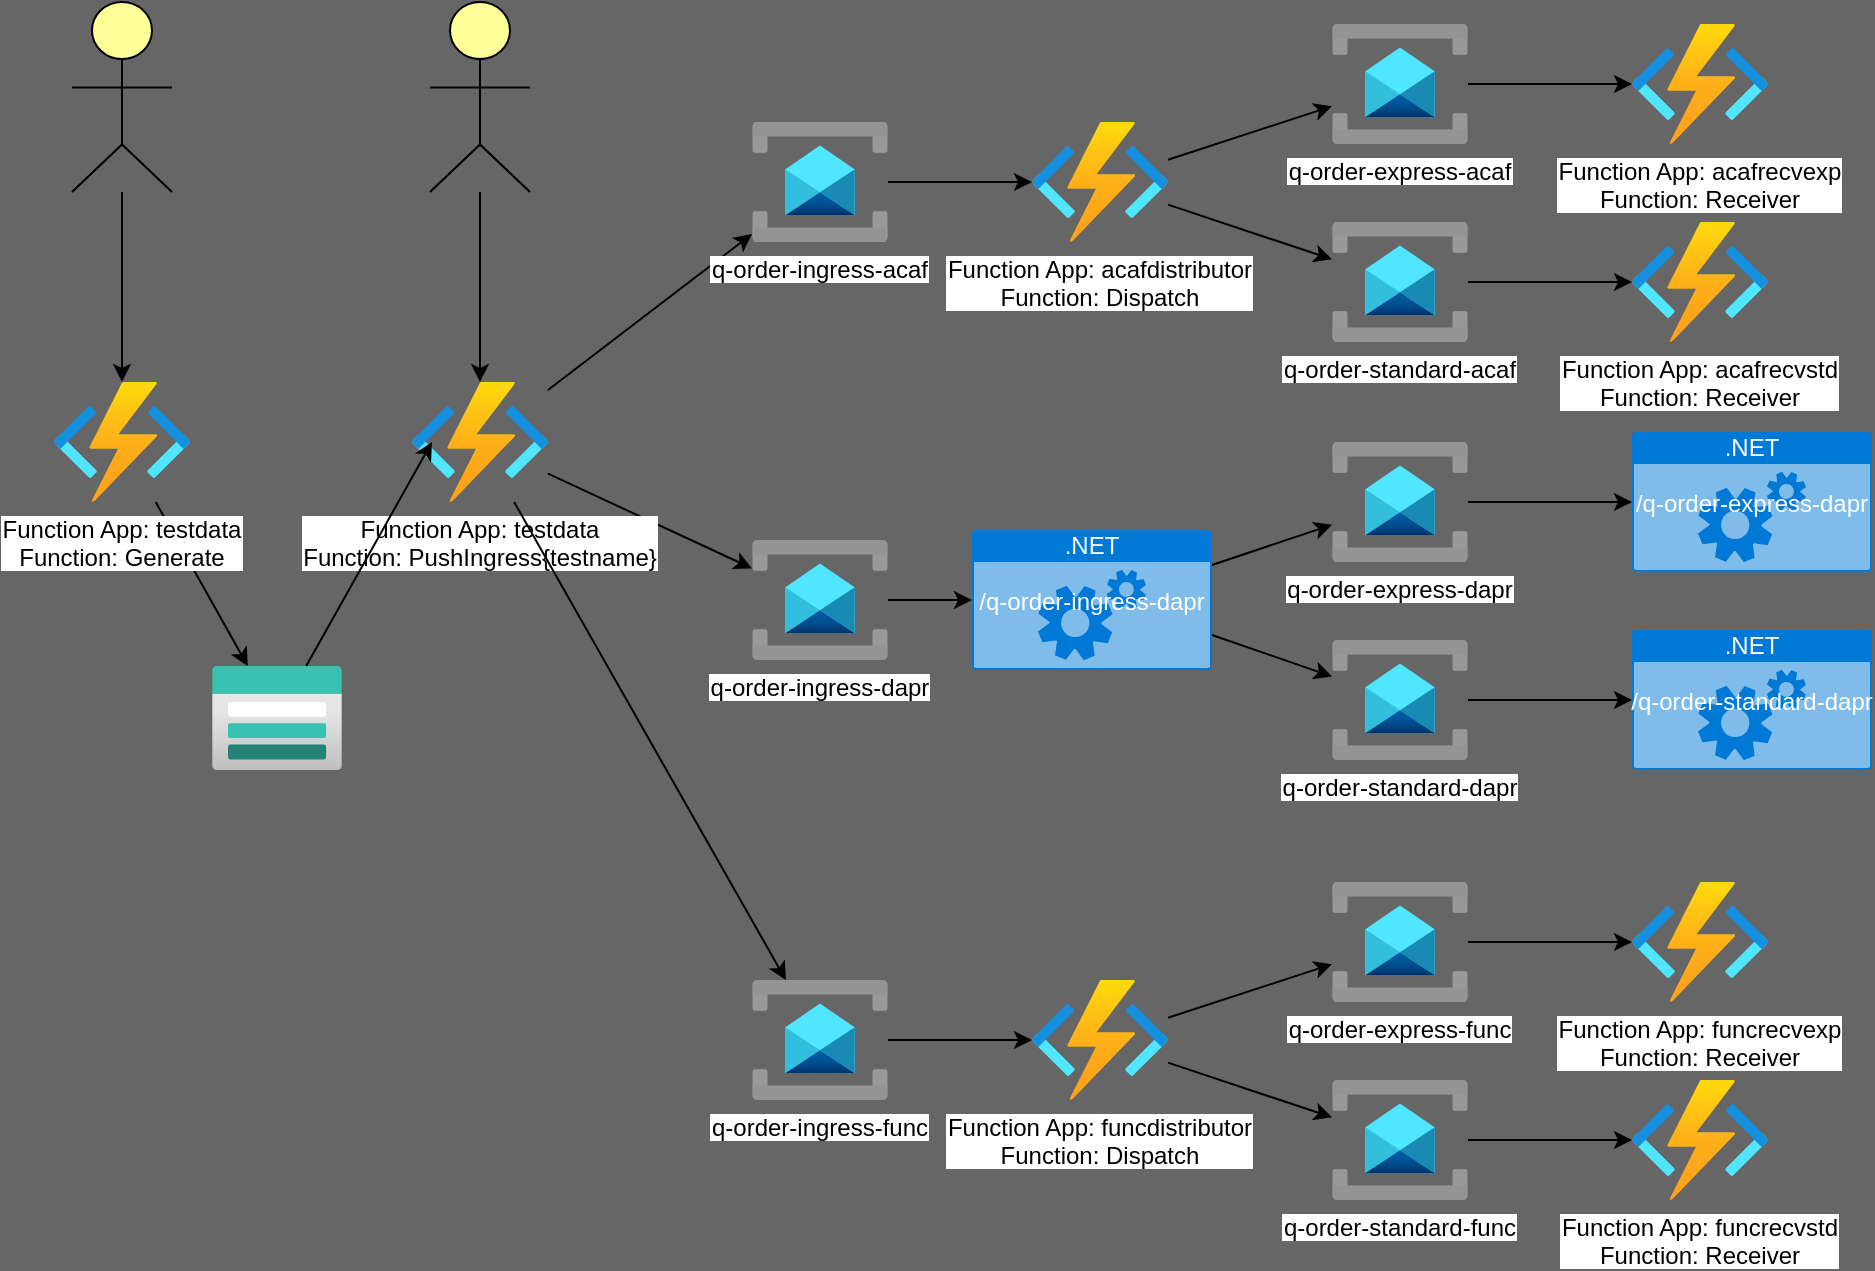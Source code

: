 <mxfile>
    <diagram id="rUCQEew4oUoK3X3u2F54" name="Page-1">
        <mxGraphModel dx="1086" dy="640" grid="1" gridSize="10" guides="1" tooltips="1" connect="1" arrows="1" fold="1" page="1" pageScale="1" pageWidth="1100" pageHeight="850" background="#666666" math="0" shadow="0">
            <root>
                <mxCell id="0"/>
                <mxCell id="1" parent="0"/>
                <mxCell id="53" value="" style="edgeStyle=none;html=1;fontFamily=Helvetica;" parent="1" source="2" target="52" edge="1">
                    <mxGeometry relative="1" as="geometry"/>
                </mxCell>
                <mxCell id="2" value="Function App: testdata&#10;Function: Generate" style="aspect=fixed;points=[];align=center;image;fontSize=12;image=img/lib/azure2/compute/Function_Apps.svg;fontFamily=Helvetica;" parent="1" vertex="1">
                    <mxGeometry x="171" y="250" width="68" height="60" as="geometry"/>
                </mxCell>
                <mxCell id="10" value="" style="edgeStyle=none;html=1;fontFamily=Helvetica;" parent="1" source="3" target="9" edge="1">
                    <mxGeometry relative="1" as="geometry"/>
                </mxCell>
                <mxCell id="46" value="" style="edgeStyle=none;html=1;fontFamily=Helvetica;" parent="1" source="3" target="37" edge="1">
                    <mxGeometry relative="1" as="geometry">
                        <mxPoint x="498" y="280" as="targetPoint"/>
                    </mxGeometry>
                </mxCell>
                <mxCell id="3" value="Function App: testdata&#10;Function: PushIngress{testname}" style="aspect=fixed;points=[];align=center;image;fontSize=12;image=img/lib/azure2/compute/Function_Apps.svg;fontFamily=Helvetica;" parent="1" vertex="1">
                    <mxGeometry x="350" y="250" width="68" height="60" as="geometry"/>
                </mxCell>
                <mxCell id="5" value="" style="edgeStyle=none;html=1;fontFamily=Helvetica;" parent="1" source="4" target="2" edge="1">
                    <mxGeometry relative="1" as="geometry"/>
                </mxCell>
                <mxCell id="4" value="" style="html=1;outlineConnect=0;whiteSpace=wrap;fillColor=#ffff99;verticalLabelPosition=bottom;verticalAlign=top;align=center;shape=mxgraph.archimate3.actor;fontFamily=Helvetica;" parent="1" vertex="1">
                    <mxGeometry x="180" y="60" width="50" height="95" as="geometry"/>
                </mxCell>
                <mxCell id="7" value="" style="edgeStyle=none;html=1;fontFamily=Helvetica;" parent="1" source="6" target="3" edge="1">
                    <mxGeometry relative="1" as="geometry"/>
                </mxCell>
                <mxCell id="6" value="" style="html=1;outlineConnect=0;whiteSpace=wrap;fillColor=#ffff99;verticalLabelPosition=bottom;verticalAlign=top;align=center;shape=mxgraph.archimate3.actor;fontFamily=Helvetica;" parent="1" vertex="1">
                    <mxGeometry x="359" y="60" width="50" height="95" as="geometry"/>
                </mxCell>
                <mxCell id="14" value="" style="edgeStyle=none;html=1;fontFamily=Helvetica;" parent="1" source="8" target="13" edge="1">
                    <mxGeometry relative="1" as="geometry"/>
                </mxCell>
                <mxCell id="8" value="Function App: acafdistributor&#10;Function: Dispatch" style="aspect=fixed;points=[];align=center;image;fontSize=12;image=img/lib/azure2/compute/Function_Apps.svg;fontFamily=Helvetica;" parent="1" vertex="1">
                    <mxGeometry x="660" y="120" width="68" height="60" as="geometry"/>
                </mxCell>
                <mxCell id="11" value="" style="edgeStyle=none;html=1;fontFamily=Helvetica;" parent="1" source="9" target="8" edge="1">
                    <mxGeometry relative="1" as="geometry"/>
                </mxCell>
                <mxCell id="9" value="q-order-ingress-acaf" style="aspect=fixed;points=[];align=center;image;fontSize=12;image=img/lib/azure2/integration/Service_Bus.svg;fontFamily=Helvetica;" parent="1" vertex="1">
                    <mxGeometry x="520" y="120" width="68" height="60" as="geometry"/>
                </mxCell>
                <mxCell id="16" value="" style="edgeStyle=none;html=1;fontFamily=Helvetica;" parent="1" source="8" target="15" edge="1">
                    <mxGeometry relative="1" as="geometry">
                        <mxPoint x="718" y="283.2" as="sourcePoint"/>
                        <mxPoint x="800" y="266.8" as="targetPoint"/>
                    </mxGeometry>
                </mxCell>
                <mxCell id="19" value="" style="edgeStyle=none;html=1;fontFamily=Helvetica;" parent="1" source="13" target="18" edge="1">
                    <mxGeometry relative="1" as="geometry"/>
                </mxCell>
                <mxCell id="13" value="q-order-express-acaf" style="aspect=fixed;points=[];align=center;image;fontSize=12;image=img/lib/azure2/integration/Service_Bus.svg;fontFamily=Helvetica;" parent="1" vertex="1">
                    <mxGeometry x="810" y="71" width="68" height="60" as="geometry"/>
                </mxCell>
                <mxCell id="21" value="" style="edgeStyle=none;html=1;fontFamily=Helvetica;" parent="1" source="15" target="20" edge="1">
                    <mxGeometry relative="1" as="geometry"/>
                </mxCell>
                <mxCell id="15" value="q-order-standard-acaf" style="aspect=fixed;points=[];align=center;image;fontSize=12;image=img/lib/azure2/integration/Service_Bus.svg;fontFamily=Helvetica;" parent="1" vertex="1">
                    <mxGeometry x="810" y="170" width="68" height="60" as="geometry"/>
                </mxCell>
                <mxCell id="18" value="Function App: acafrecvexp&#10;Function: Receiver" style="aspect=fixed;points=[];align=center;image;fontSize=12;image=img/lib/azure2/compute/Function_Apps.svg;fontFamily=Helvetica;" parent="1" vertex="1">
                    <mxGeometry x="960" y="71" width="68" height="60" as="geometry"/>
                </mxCell>
                <mxCell id="20" value="Function App: acafrecvstd&#10;Function: Receiver" style="aspect=fixed;points=[];align=center;image;fontSize=12;image=img/lib/azure2/compute/Function_Apps.svg;fontFamily=Helvetica;" parent="1" vertex="1">
                    <mxGeometry x="960" y="170" width="68" height="60" as="geometry"/>
                </mxCell>
                <mxCell id="22" value="" style="edgeStyle=none;html=1;fontFamily=Helvetica;" parent="1" source="23" target="28" edge="1">
                    <mxGeometry relative="1" as="geometry"/>
                </mxCell>
                <mxCell id="23" value="Function App: funcdistributor&#10;Function: Dispatch" style="aspect=fixed;points=[];align=center;image;fontSize=12;image=img/lib/azure2/compute/Function_Apps.svg;fontFamily=Helvetica;" parent="1" vertex="1">
                    <mxGeometry x="660" y="549" width="68" height="60" as="geometry"/>
                </mxCell>
                <mxCell id="24" value="" style="edgeStyle=none;html=1;fontFamily=Helvetica;" parent="1" source="25" target="23" edge="1">
                    <mxGeometry relative="1" as="geometry"/>
                </mxCell>
                <mxCell id="25" value="q-order-ingress-func" style="aspect=fixed;points=[];align=center;image;fontSize=12;image=img/lib/azure2/integration/Service_Bus.svg;fontFamily=Helvetica;" parent="1" vertex="1">
                    <mxGeometry x="520" y="549" width="68" height="60" as="geometry"/>
                </mxCell>
                <mxCell id="26" value="" style="edgeStyle=none;html=1;fontFamily=Helvetica;" parent="1" source="23" target="30" edge="1">
                    <mxGeometry relative="1" as="geometry">
                        <mxPoint x="718" y="712.2" as="sourcePoint"/>
                        <mxPoint x="800" y="695.8" as="targetPoint"/>
                    </mxGeometry>
                </mxCell>
                <mxCell id="27" value="" style="edgeStyle=none;html=1;fontFamily=Helvetica;" parent="1" source="28" target="31" edge="1">
                    <mxGeometry relative="1" as="geometry"/>
                </mxCell>
                <mxCell id="28" value="q-order-express-func" style="aspect=fixed;points=[];align=center;image;fontSize=12;image=img/lib/azure2/integration/Service_Bus.svg;fontFamily=Helvetica;" parent="1" vertex="1">
                    <mxGeometry x="810" y="500" width="68" height="60" as="geometry"/>
                </mxCell>
                <mxCell id="29" value="" style="edgeStyle=none;html=1;fontFamily=Helvetica;" parent="1" source="30" target="32" edge="1">
                    <mxGeometry relative="1" as="geometry"/>
                </mxCell>
                <mxCell id="30" value="q-order-standard-func" style="aspect=fixed;points=[];align=center;image;fontSize=12;image=img/lib/azure2/integration/Service_Bus.svg;fontFamily=Helvetica;" parent="1" vertex="1">
                    <mxGeometry x="810" y="599" width="68" height="60" as="geometry"/>
                </mxCell>
                <mxCell id="31" value="Function App: funcrecvexp&#10;Function: Receiver" style="aspect=fixed;points=[];align=center;image;fontSize=12;image=img/lib/azure2/compute/Function_Apps.svg;fontFamily=Helvetica;" parent="1" vertex="1">
                    <mxGeometry x="960" y="500" width="68" height="60" as="geometry"/>
                </mxCell>
                <mxCell id="32" value="Function App: funcrecvstd&#10;Function: Receiver" style="aspect=fixed;points=[];align=center;image;fontSize=12;image=img/lib/azure2/compute/Function_Apps.svg;fontFamily=Helvetica;" parent="1" vertex="1">
                    <mxGeometry x="960" y="599" width="68" height="60" as="geometry"/>
                </mxCell>
                <mxCell id="33" value="" style="edgeStyle=none;html=1;fontFamily=Helvetica;" parent="1" source="3" target="25" edge="1">
                    <mxGeometry relative="1" as="geometry">
                        <mxPoint x="428" y="264" as="sourcePoint"/>
                        <mxPoint x="530" y="186" as="targetPoint"/>
                    </mxGeometry>
                </mxCell>
                <mxCell id="34" value="" style="edgeStyle=none;html=1;fontFamily=Helvetica;exitX=1;exitY=0.25;exitDx=0;exitDy=0;exitPerimeter=0;" parent="1" source="49" target="40" edge="1">
                    <mxGeometry relative="1" as="geometry">
                        <mxPoint x="724.151" y="349.151" as="sourcePoint"/>
                    </mxGeometry>
                </mxCell>
                <mxCell id="36" value="" style="edgeStyle=none;html=1;fontFamily=Helvetica;entryX=0;entryY=0.5;entryDx=0;entryDy=0;entryPerimeter=0;" parent="1" source="37" target="49" edge="1">
                    <mxGeometry relative="1" as="geometry">
                        <mxPoint x="660" y="359" as="targetPoint"/>
                    </mxGeometry>
                </mxCell>
                <mxCell id="37" value="q-order-ingress-dapr" style="aspect=fixed;points=[];align=center;image;fontSize=12;image=img/lib/azure2/integration/Service_Bus.svg;fontFamily=Helvetica;" parent="1" vertex="1">
                    <mxGeometry x="520" y="329" width="68" height="60" as="geometry"/>
                </mxCell>
                <mxCell id="38" value="" style="edgeStyle=none;html=1;fontFamily=Helvetica;exitX=1;exitY=0.75;exitDx=0;exitDy=0;exitPerimeter=0;" parent="1" source="49" target="42" edge="1">
                    <mxGeometry relative="1" as="geometry">
                        <mxPoint x="724" y="369" as="sourcePoint"/>
                        <mxPoint x="800" y="475.8" as="targetPoint"/>
                    </mxGeometry>
                </mxCell>
                <mxCell id="39" value="" style="edgeStyle=none;html=1;fontFamily=Helvetica;entryX=0;entryY=0.5;entryDx=0;entryDy=0;entryPerimeter=0;" parent="1" source="40" target="50" edge="1">
                    <mxGeometry relative="1" as="geometry">
                        <mxPoint x="970" y="310" as="targetPoint"/>
                    </mxGeometry>
                </mxCell>
                <mxCell id="40" value="q-order-express-dapr" style="aspect=fixed;points=[];align=center;image;fontSize=12;image=img/lib/azure2/integration/Service_Bus.svg;fontFamily=Helvetica;" parent="1" vertex="1">
                    <mxGeometry x="810" y="280" width="68" height="60" as="geometry"/>
                </mxCell>
                <mxCell id="41" value="" style="edgeStyle=none;html=1;fontFamily=Helvetica;" parent="1" source="42" target="51" edge="1">
                    <mxGeometry relative="1" as="geometry">
                        <mxPoint x="960" y="409" as="targetPoint"/>
                    </mxGeometry>
                </mxCell>
                <mxCell id="42" value="q-order-standard-dapr" style="aspect=fixed;points=[];align=center;image;fontSize=12;image=img/lib/azure2/integration/Service_Bus.svg;fontFamily=Helvetica;" parent="1" vertex="1">
                    <mxGeometry x="810" y="379" width="68" height="60" as="geometry"/>
                </mxCell>
                <mxCell id="49" value=".NET&#10;&#10;/q-order-ingress-dapr" style="strokeColor=none;fillColor=#0079D6;labelPosition=center;verticalLabelPosition=middle;verticalAlign=top;align=center;fontSize=12;outlineConnect=0;spacingTop=-6;fontColor=#FFFFFF;sketch=0;shape=mxgraph.sitemap.services;fontFamily=Helvetica;" parent="1" vertex="1">
                    <mxGeometry x="630" y="324" width="120" height="70" as="geometry"/>
                </mxCell>
                <mxCell id="50" value=".NET&#10;&#10;/q-order-express-dapr" style="strokeColor=none;fillColor=#0079D6;labelPosition=center;verticalLabelPosition=middle;verticalAlign=top;align=center;fontSize=12;outlineConnect=0;spacingTop=-6;fontColor=#FFFFFF;sketch=0;shape=mxgraph.sitemap.services;fontFamily=Helvetica;" parent="1" vertex="1">
                    <mxGeometry x="960" y="275" width="120" height="70" as="geometry"/>
                </mxCell>
                <mxCell id="51" value=".NET&#10;&#10;/q-order-standard-dapr" style="strokeColor=none;fillColor=#0079D6;labelPosition=center;verticalLabelPosition=middle;verticalAlign=top;align=center;fontSize=12;outlineConnect=0;spacingTop=-6;fontColor=#FFFFFF;sketch=0;shape=mxgraph.sitemap.services;fontFamily=Helvetica;" parent="1" vertex="1">
                    <mxGeometry x="960" y="374" width="120" height="70" as="geometry"/>
                </mxCell>
                <mxCell id="52" value="" style="aspect=fixed;html=1;points=[];align=center;image;fontSize=12;image=img/lib/azure2/storage/Storage_Accounts.svg;fontFamily=Helvetica;" parent="1" vertex="1">
                    <mxGeometry x="250" y="392" width="65" height="52" as="geometry"/>
                </mxCell>
                <mxCell id="55" value="" style="edgeStyle=none;html=1;fontFamily=Helvetica;entryX=0.147;entryY=0.5;entryDx=0;entryDy=0;entryPerimeter=0;" parent="1" source="52" target="3" edge="1">
                    <mxGeometry relative="1" as="geometry">
                        <mxPoint x="229.464" y="320" as="sourcePoint"/>
                        <mxPoint x="269.964" y="404" as="targetPoint"/>
                    </mxGeometry>
                </mxCell>
            </root>
        </mxGraphModel>
    </diagram>
</mxfile>
